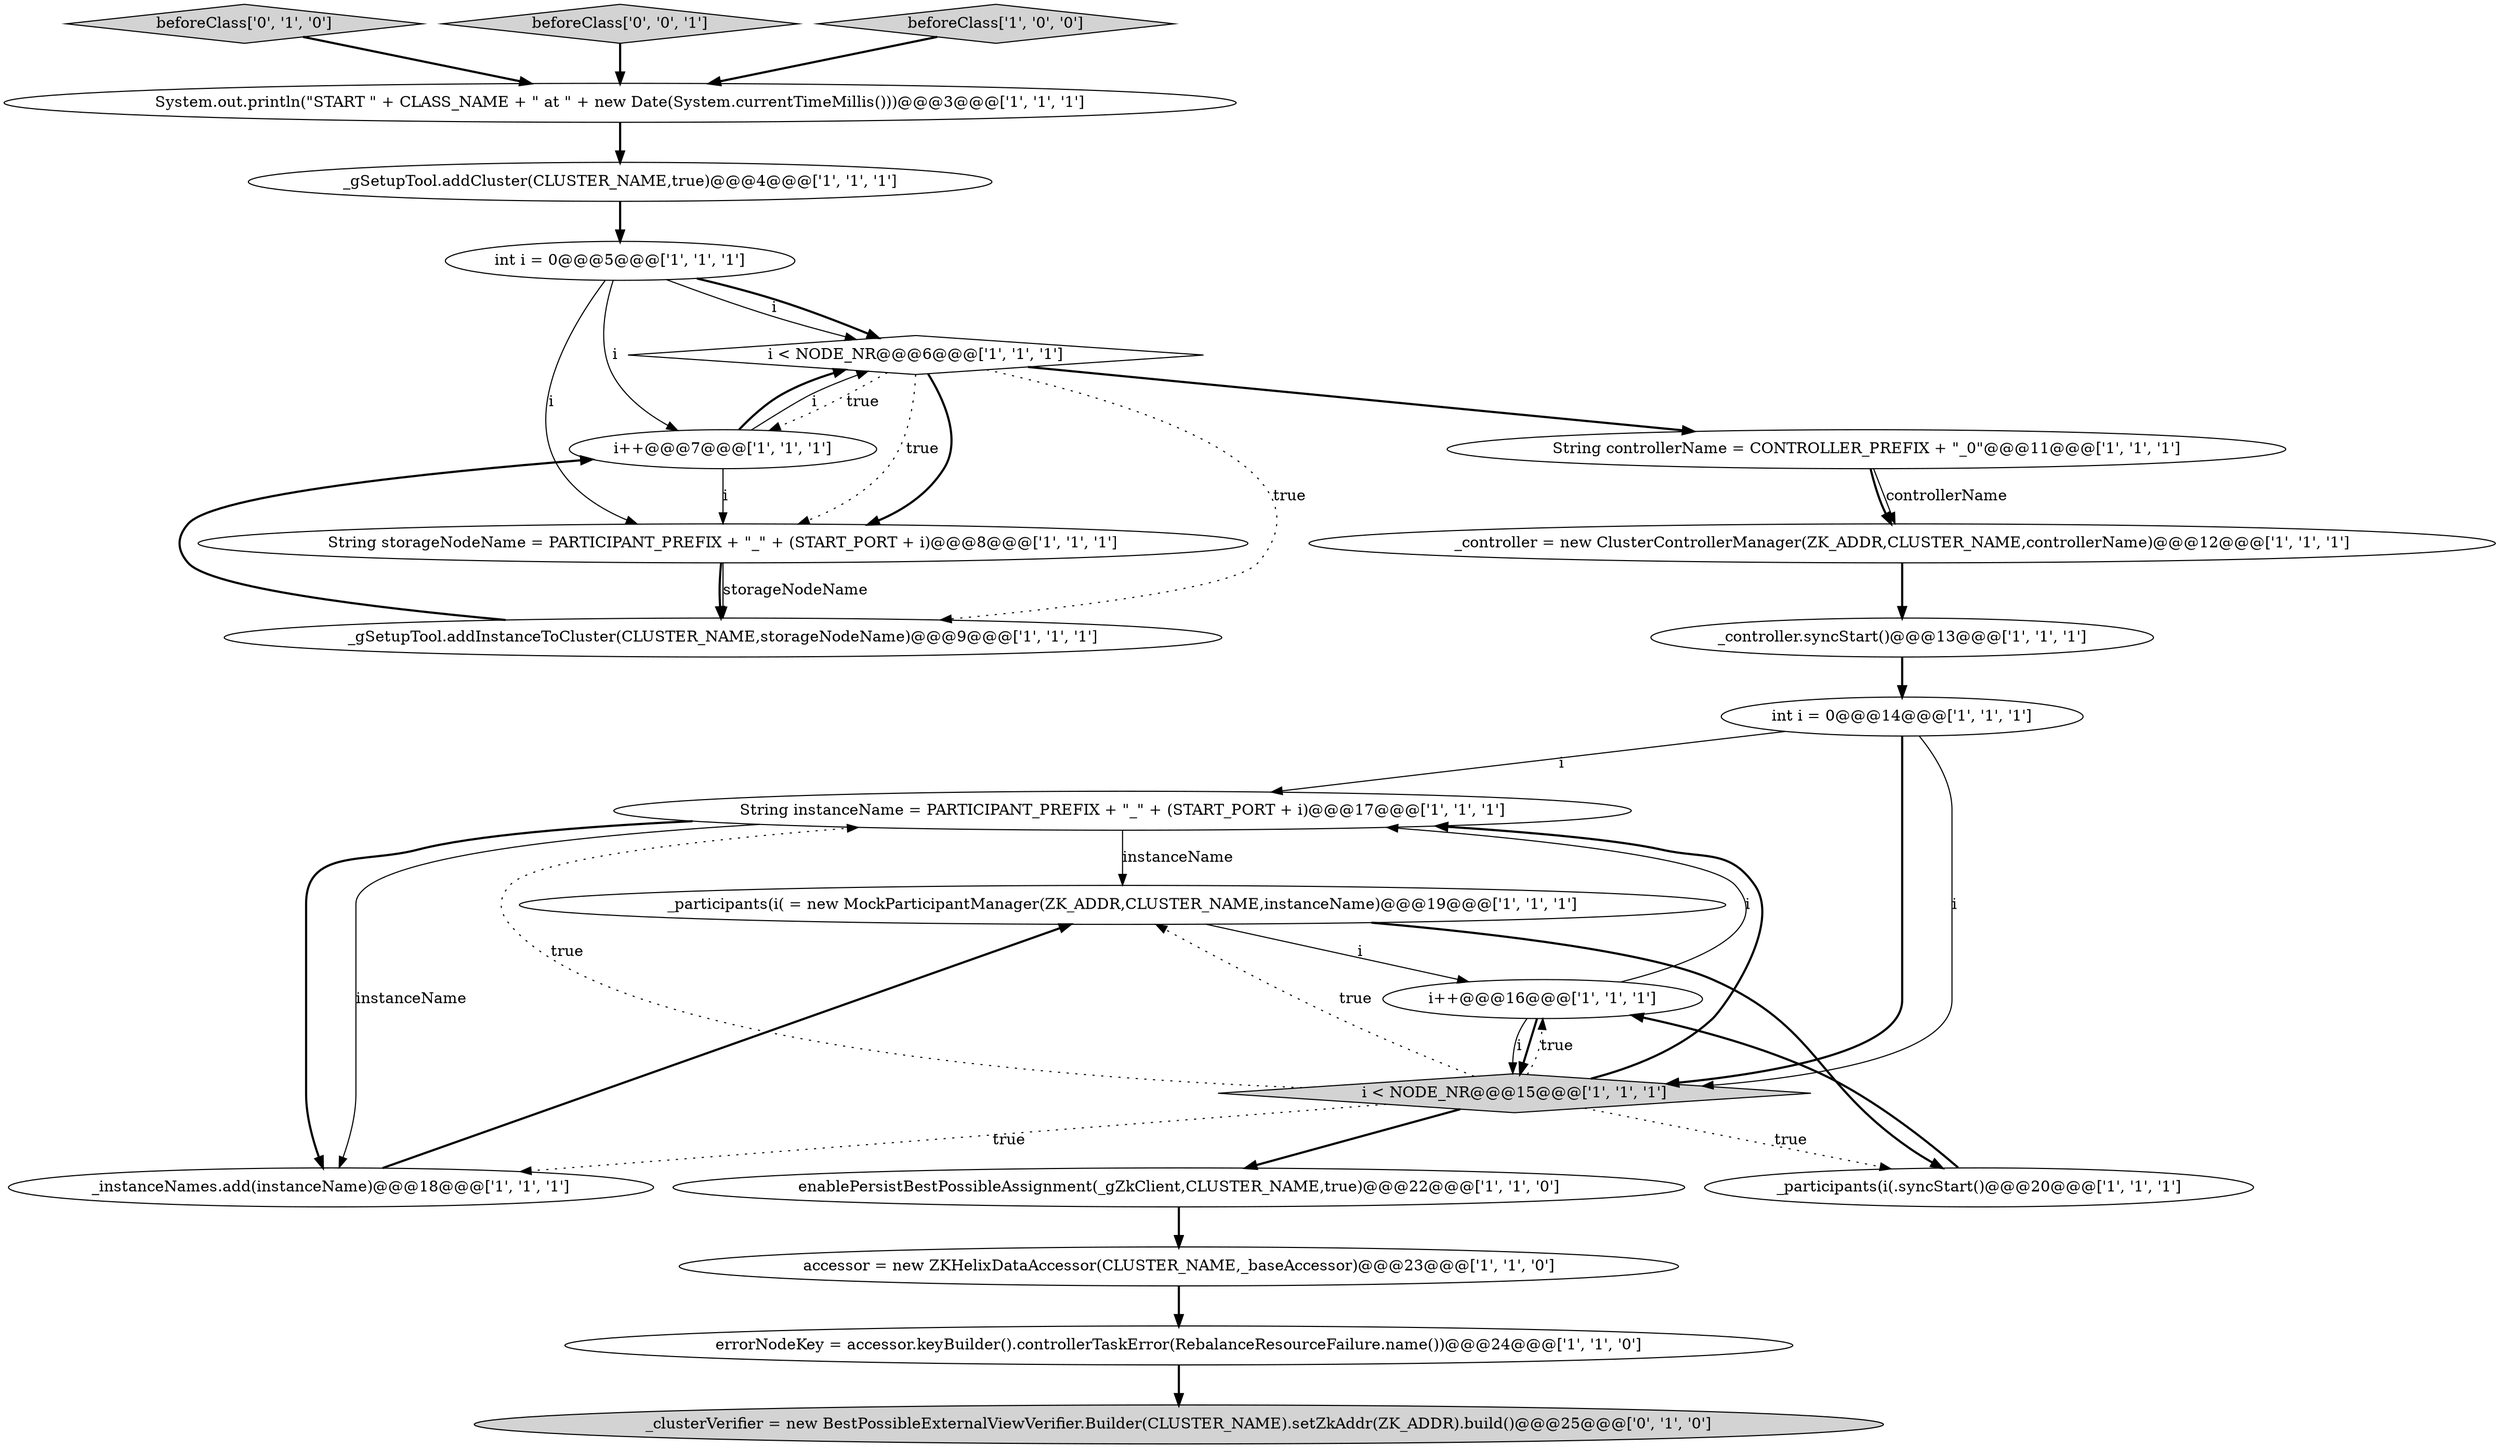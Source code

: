digraph {
9 [style = filled, label = "String controllerName = CONTROLLER_PREFIX + \"_0\"@@@11@@@['1', '1', '1']", fillcolor = white, shape = ellipse image = "AAA0AAABBB1BBB"];
7 [style = filled, label = "_controller = new ClusterControllerManager(ZK_ADDR,CLUSTER_NAME,controllerName)@@@12@@@['1', '1', '1']", fillcolor = white, shape = ellipse image = "AAA0AAABBB1BBB"];
10 [style = filled, label = "String instanceName = PARTICIPANT_PREFIX + \"_\" + (START_PORT + i)@@@17@@@['1', '1', '1']", fillcolor = white, shape = ellipse image = "AAA0AAABBB1BBB"];
11 [style = filled, label = "i < NODE_NR@@@15@@@['1', '1', '1']", fillcolor = lightgray, shape = diamond image = "AAA0AAABBB1BBB"];
4 [style = filled, label = "accessor = new ZKHelixDataAccessor(CLUSTER_NAME,_baseAccessor)@@@23@@@['1', '1', '0']", fillcolor = white, shape = ellipse image = "AAA0AAABBB1BBB"];
13 [style = filled, label = "_controller.syncStart()@@@13@@@['1', '1', '1']", fillcolor = white, shape = ellipse image = "AAA0AAABBB1BBB"];
19 [style = filled, label = "i++@@@7@@@['1', '1', '1']", fillcolor = white, shape = ellipse image = "AAA0AAABBB1BBB"];
20 [style = filled, label = "_gSetupTool.addInstanceToCluster(CLUSTER_NAME,storageNodeName)@@@9@@@['1', '1', '1']", fillcolor = white, shape = ellipse image = "AAA0AAABBB1BBB"];
8 [style = filled, label = "_participants(i( = new MockParticipantManager(ZK_ADDR,CLUSTER_NAME,instanceName)@@@19@@@['1', '1', '1']", fillcolor = white, shape = ellipse image = "AAA0AAABBB1BBB"];
5 [style = filled, label = "i < NODE_NR@@@6@@@['1', '1', '1']", fillcolor = white, shape = diamond image = "AAA0AAABBB1BBB"];
15 [style = filled, label = "String storageNodeName = PARTICIPANT_PREFIX + \"_\" + (START_PORT + i)@@@8@@@['1', '1', '1']", fillcolor = white, shape = ellipse image = "AAA0AAABBB1BBB"];
18 [style = filled, label = "int i = 0@@@5@@@['1', '1', '1']", fillcolor = white, shape = ellipse image = "AAA0AAABBB1BBB"];
17 [style = filled, label = "enablePersistBestPossibleAssignment(_gZkClient,CLUSTER_NAME,true)@@@22@@@['1', '1', '0']", fillcolor = white, shape = ellipse image = "AAA0AAABBB1BBB"];
6 [style = filled, label = "System.out.println(\"START \" + CLASS_NAME + \" at \" + new Date(System.currentTimeMillis()))@@@3@@@['1', '1', '1']", fillcolor = white, shape = ellipse image = "AAA0AAABBB1BBB"];
21 [style = filled, label = "beforeClass['0', '1', '0']", fillcolor = lightgray, shape = diamond image = "AAA0AAABBB2BBB"];
14 [style = filled, label = "int i = 0@@@14@@@['1', '1', '1']", fillcolor = white, shape = ellipse image = "AAA0AAABBB1BBB"];
22 [style = filled, label = "_clusterVerifier = new BestPossibleExternalViewVerifier.Builder(CLUSTER_NAME).setZkAddr(ZK_ADDR).build()@@@25@@@['0', '1', '0']", fillcolor = lightgray, shape = ellipse image = "AAA1AAABBB2BBB"];
23 [style = filled, label = "beforeClass['0', '0', '1']", fillcolor = lightgray, shape = diamond image = "AAA0AAABBB3BBB"];
0 [style = filled, label = "_instanceNames.add(instanceName)@@@18@@@['1', '1', '1']", fillcolor = white, shape = ellipse image = "AAA0AAABBB1BBB"];
16 [style = filled, label = "errorNodeKey = accessor.keyBuilder().controllerTaskError(RebalanceResourceFailure.name())@@@24@@@['1', '1', '0']", fillcolor = white, shape = ellipse image = "AAA0AAABBB1BBB"];
2 [style = filled, label = "i++@@@16@@@['1', '1', '1']", fillcolor = white, shape = ellipse image = "AAA0AAABBB1BBB"];
1 [style = filled, label = "_gSetupTool.addCluster(CLUSTER_NAME,true)@@@4@@@['1', '1', '1']", fillcolor = white, shape = ellipse image = "AAA0AAABBB1BBB"];
12 [style = filled, label = "beforeClass['1', '0', '0']", fillcolor = lightgray, shape = diamond image = "AAA0AAABBB1BBB"];
3 [style = filled, label = "_participants(i(.syncStart()@@@20@@@['1', '1', '1']", fillcolor = white, shape = ellipse image = "AAA0AAABBB1BBB"];
5->19 [style = dotted, label="true"];
11->3 [style = dotted, label="true"];
11->2 [style = dotted, label="true"];
18->19 [style = solid, label="i"];
11->10 [style = dotted, label="true"];
19->5 [style = bold, label=""];
19->5 [style = solid, label="i"];
4->16 [style = bold, label=""];
3->2 [style = bold, label=""];
2->11 [style = bold, label=""];
18->15 [style = solid, label="i"];
2->11 [style = solid, label="i"];
8->2 [style = solid, label="i"];
18->5 [style = bold, label=""];
10->8 [style = solid, label="instanceName"];
14->10 [style = solid, label="i"];
15->20 [style = solid, label="storageNodeName"];
5->15 [style = dotted, label="true"];
1->18 [style = bold, label=""];
11->0 [style = dotted, label="true"];
0->8 [style = bold, label=""];
16->22 [style = bold, label=""];
5->9 [style = bold, label=""];
11->17 [style = bold, label=""];
14->11 [style = bold, label=""];
19->15 [style = solid, label="i"];
9->7 [style = solid, label="controllerName"];
2->10 [style = solid, label="i"];
8->3 [style = bold, label=""];
20->19 [style = bold, label=""];
7->13 [style = bold, label=""];
17->4 [style = bold, label=""];
18->5 [style = solid, label="i"];
11->8 [style = dotted, label="true"];
23->6 [style = bold, label=""];
11->10 [style = bold, label=""];
14->11 [style = solid, label="i"];
10->0 [style = solid, label="instanceName"];
15->20 [style = bold, label=""];
13->14 [style = bold, label=""];
21->6 [style = bold, label=""];
6->1 [style = bold, label=""];
10->0 [style = bold, label=""];
12->6 [style = bold, label=""];
5->15 [style = bold, label=""];
5->20 [style = dotted, label="true"];
9->7 [style = bold, label=""];
}
